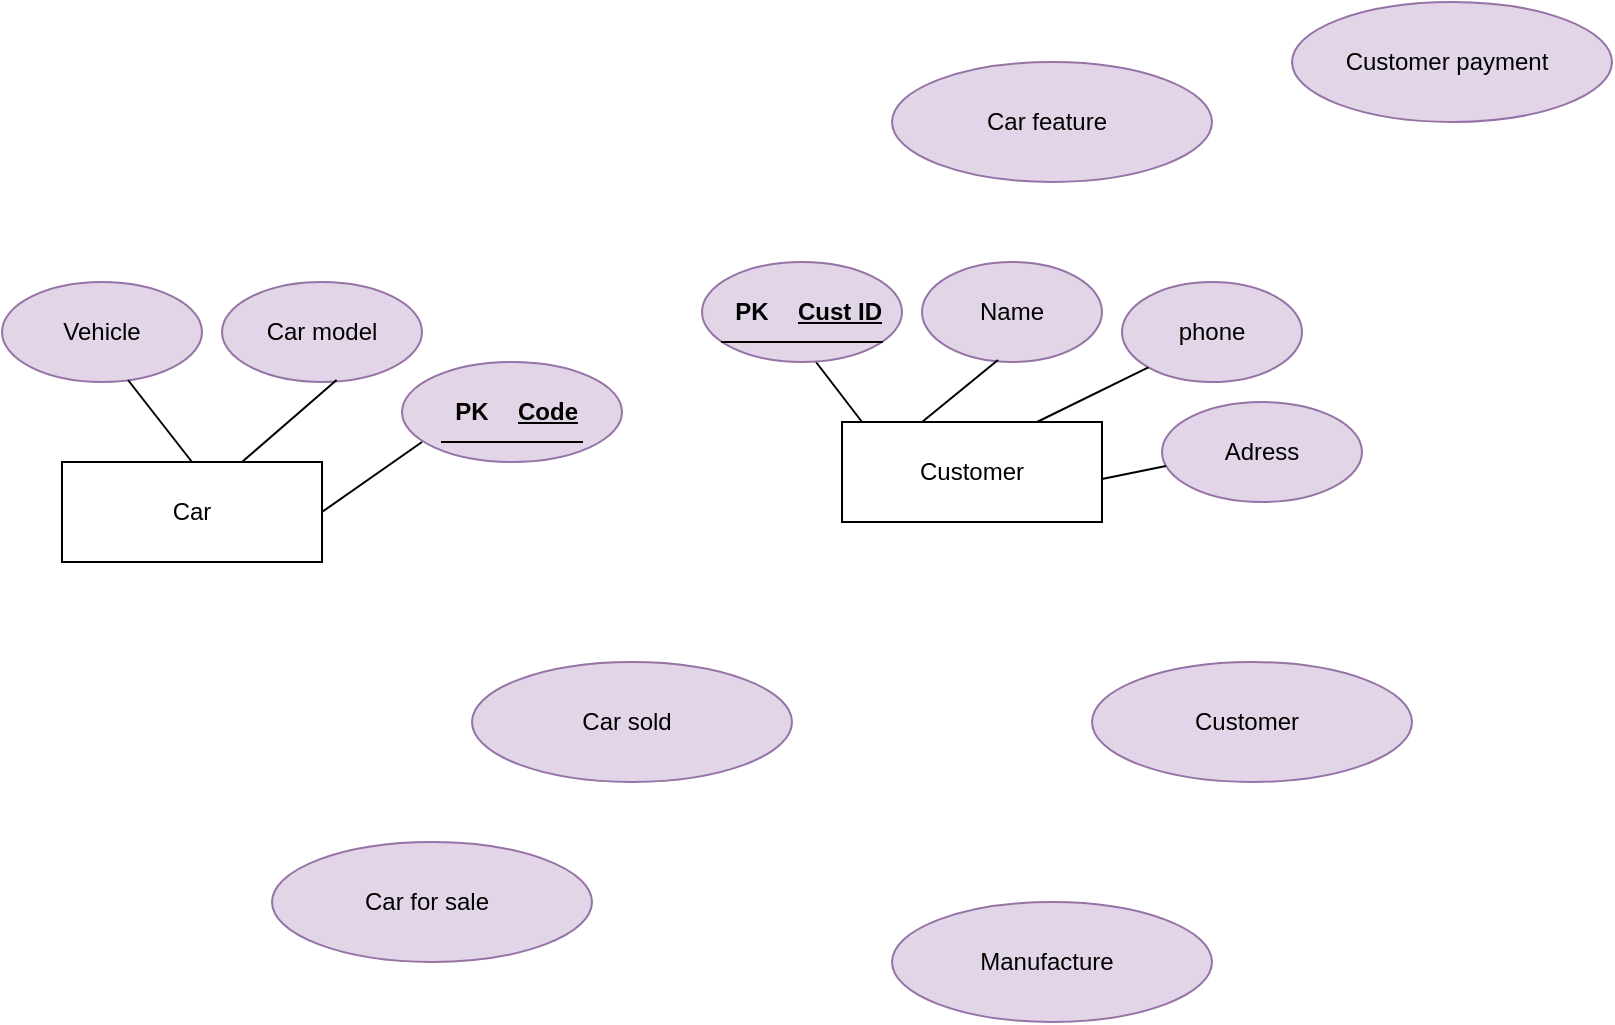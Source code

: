 <mxfile version="21.1.5" type="github">
  <diagram id="R2lEEEUBdFMjLlhIrx00" name="Page-1">
    <mxGraphModel dx="823" dy="1584" grid="1" gridSize="10" guides="1" tooltips="1" connect="1" arrows="1" fold="1" page="1" pageScale="1" pageWidth="850" pageHeight="1100" math="0" shadow="0" extFonts="Permanent Marker^https://fonts.googleapis.com/css?family=Permanent+Marker">
      <root>
        <mxCell id="0" />
        <mxCell id="1" parent="0" />
        <mxCell id="QSl6iMokwTdBmVvLgoSX-7" value="" style="group" vertex="1" connectable="0" parent="1">
          <mxGeometry x="500" y="340" width="165" height="60" as="geometry" />
        </mxCell>
        <mxCell id="QSl6iMokwTdBmVvLgoSX-8" value="" style="ellipse;whiteSpace=wrap;html=1;fillColor=#e1d5e7;strokeColor=#9673a6;" vertex="1" parent="QSl6iMokwTdBmVvLgoSX-7">
          <mxGeometry x="5" width="160" height="60" as="geometry" />
        </mxCell>
        <mxCell id="QSl6iMokwTdBmVvLgoSX-9" value="Manufacture" style="text;strokeColor=none;align=center;fillColor=none;html=1;verticalAlign=middle;whiteSpace=wrap;rounded=0;" vertex="1" parent="QSl6iMokwTdBmVvLgoSX-7">
          <mxGeometry y="13.75" width="165" height="32.5" as="geometry" />
        </mxCell>
        <mxCell id="QSl6iMokwTdBmVvLgoSX-10" value="" style="group" vertex="1" connectable="0" parent="1">
          <mxGeometry x="190" y="310" width="165" height="60" as="geometry" />
        </mxCell>
        <mxCell id="QSl6iMokwTdBmVvLgoSX-11" value="" style="ellipse;whiteSpace=wrap;html=1;fillColor=#e1d5e7;strokeColor=#9673a6;" vertex="1" parent="QSl6iMokwTdBmVvLgoSX-10">
          <mxGeometry x="5" width="160" height="60" as="geometry" />
        </mxCell>
        <mxCell id="QSl6iMokwTdBmVvLgoSX-12" value=" Car for sale" style="text;strokeColor=none;align=center;fillColor=none;html=1;verticalAlign=middle;whiteSpace=wrap;rounded=0;" vertex="1" parent="QSl6iMokwTdBmVvLgoSX-10">
          <mxGeometry y="13.75" width="165" height="32.5" as="geometry" />
        </mxCell>
        <mxCell id="QSl6iMokwTdBmVvLgoSX-13" value="" style="group" vertex="1" connectable="0" parent="1">
          <mxGeometry x="500" y="-80" width="165" height="60" as="geometry" />
        </mxCell>
        <mxCell id="QSl6iMokwTdBmVvLgoSX-14" value="" style="ellipse;whiteSpace=wrap;html=1;fillColor=#e1d5e7;strokeColor=#9673a6;" vertex="1" parent="QSl6iMokwTdBmVvLgoSX-13">
          <mxGeometry x="5" width="160" height="60" as="geometry" />
        </mxCell>
        <mxCell id="QSl6iMokwTdBmVvLgoSX-15" value=" Car feature" style="text;strokeColor=none;align=center;fillColor=none;html=1;verticalAlign=middle;whiteSpace=wrap;rounded=0;" vertex="1" parent="QSl6iMokwTdBmVvLgoSX-13">
          <mxGeometry y="13.75" width="165" height="32.5" as="geometry" />
        </mxCell>
        <mxCell id="QSl6iMokwTdBmVvLgoSX-16" value="" style="group" vertex="1" connectable="0" parent="1">
          <mxGeometry x="600" y="220" width="165" height="60" as="geometry" />
        </mxCell>
        <mxCell id="QSl6iMokwTdBmVvLgoSX-17" value="" style="ellipse;whiteSpace=wrap;html=1;fillColor=#e1d5e7;strokeColor=#9673a6;" vertex="1" parent="QSl6iMokwTdBmVvLgoSX-16">
          <mxGeometry x="5" width="160" height="60" as="geometry" />
        </mxCell>
        <mxCell id="QSl6iMokwTdBmVvLgoSX-18" value=" Customer" style="text;strokeColor=none;align=center;fillColor=none;html=1;verticalAlign=middle;whiteSpace=wrap;rounded=0;" vertex="1" parent="QSl6iMokwTdBmVvLgoSX-16">
          <mxGeometry y="13.75" width="165" height="32.5" as="geometry" />
        </mxCell>
        <mxCell id="QSl6iMokwTdBmVvLgoSX-19" value="" style="group" vertex="1" connectable="0" parent="1">
          <mxGeometry x="290" y="220" width="165" height="60" as="geometry" />
        </mxCell>
        <mxCell id="QSl6iMokwTdBmVvLgoSX-20" value="" style="ellipse;whiteSpace=wrap;html=1;fillColor=#e1d5e7;strokeColor=#9673a6;" vertex="1" parent="QSl6iMokwTdBmVvLgoSX-19">
          <mxGeometry x="5" width="160" height="60" as="geometry" />
        </mxCell>
        <mxCell id="QSl6iMokwTdBmVvLgoSX-21" value="  Car sold" style="text;strokeColor=none;align=center;fillColor=none;html=1;verticalAlign=middle;whiteSpace=wrap;rounded=0;" vertex="1" parent="QSl6iMokwTdBmVvLgoSX-19">
          <mxGeometry y="13.75" width="165" height="32.5" as="geometry" />
        </mxCell>
        <mxCell id="QSl6iMokwTdBmVvLgoSX-23" value="" style="group" vertex="1" connectable="0" parent="1">
          <mxGeometry x="700" y="-110" width="165" height="60" as="geometry" />
        </mxCell>
        <mxCell id="QSl6iMokwTdBmVvLgoSX-24" value="" style="ellipse;whiteSpace=wrap;html=1;fillColor=#e1d5e7;strokeColor=#9673a6;" vertex="1" parent="QSl6iMokwTdBmVvLgoSX-23">
          <mxGeometry x="5" width="160" height="60" as="geometry" />
        </mxCell>
        <mxCell id="QSl6iMokwTdBmVvLgoSX-25" value="    Customer payment" style="text;strokeColor=none;align=center;fillColor=none;html=1;verticalAlign=middle;whiteSpace=wrap;rounded=0;" vertex="1" parent="QSl6iMokwTdBmVvLgoSX-23">
          <mxGeometry y="13.75" width="165" height="32.5" as="geometry" />
        </mxCell>
        <mxCell id="QSl6iMokwTdBmVvLgoSX-27" value="Car" style="rounded=0;whiteSpace=wrap;html=1;" vertex="1" parent="1">
          <mxGeometry x="90" y="120" width="130" height="50" as="geometry" />
        </mxCell>
        <mxCell id="QSl6iMokwTdBmVvLgoSX-5" value="Car model" style="ellipse;whiteSpace=wrap;html=1;fillColor=#e1d5e7;strokeColor=#9673a6;container=0;" vertex="1" parent="1">
          <mxGeometry x="170" y="30" width="100" height="50" as="geometry" />
        </mxCell>
        <mxCell id="QSl6iMokwTdBmVvLgoSX-28" value="" style="endArrow=none;html=1;rounded=0;entryX=0.573;entryY=0.98;entryDx=0;entryDy=0;entryPerimeter=0;" edge="1" parent="1" target="QSl6iMokwTdBmVvLgoSX-5">
          <mxGeometry width="50" height="50" relative="1" as="geometry">
            <mxPoint x="180" y="120" as="sourcePoint" />
            <mxPoint x="220" y="80" as="targetPoint" />
          </mxGeometry>
        </mxCell>
        <mxCell id="QSl6iMokwTdBmVvLgoSX-1" value="Vehicle" style="ellipse;whiteSpace=wrap;html=1;fillColor=#e1d5e7;strokeColor=#9673a6;" vertex="1" parent="1">
          <mxGeometry x="60" y="30" width="100" height="50" as="geometry" />
        </mxCell>
        <mxCell id="QSl6iMokwTdBmVvLgoSX-29" value="" style="endArrow=none;html=1;rounded=0;entryX=0.573;entryY=0.98;entryDx=0;entryDy=0;entryPerimeter=0;exitX=0.5;exitY=0;exitDx=0;exitDy=0;" edge="1" parent="1" source="QSl6iMokwTdBmVvLgoSX-27">
          <mxGeometry width="50" height="50" relative="1" as="geometry">
            <mxPoint x="70" y="120" as="sourcePoint" />
            <mxPoint x="123" y="79" as="targetPoint" />
          </mxGeometry>
        </mxCell>
        <mxCell id="QSl6iMokwTdBmVvLgoSX-30" value="" style="ellipse;whiteSpace=wrap;html=1;fillColor=#e1d5e7;strokeColor=#9673a6;container=0;" vertex="1" parent="1">
          <mxGeometry x="260" y="70" width="110" height="50" as="geometry" />
        </mxCell>
        <mxCell id="QSl6iMokwTdBmVvLgoSX-32" value="" style="shape=table;startSize=0;container=1;collapsible=1;childLayout=tableLayout;fixedRows=1;rowLines=0;fontStyle=0;align=center;resizeLast=1;strokeColor=none;fillColor=none;collapsible=0;" vertex="1" parent="1">
          <mxGeometry x="280" y="80" width="70" height="30" as="geometry" />
        </mxCell>
        <mxCell id="QSl6iMokwTdBmVvLgoSX-33" value="" style="shape=tableRow;horizontal=0;startSize=0;swimlaneHead=0;swimlaneBody=0;fillColor=none;collapsible=0;dropTarget=0;points=[[0,0.5],[1,0.5]];portConstraint=eastwest;top=0;left=0;right=0;bottom=1;" vertex="1" parent="QSl6iMokwTdBmVvLgoSX-32">
          <mxGeometry width="70" height="30" as="geometry" />
        </mxCell>
        <mxCell id="QSl6iMokwTdBmVvLgoSX-34" value="PK" style="shape=partialRectangle;connectable=0;fillColor=none;top=0;left=0;bottom=0;right=0;fontStyle=1;overflow=hidden;whiteSpace=wrap;html=1;" vertex="1" parent="QSl6iMokwTdBmVvLgoSX-33">
          <mxGeometry width="30" height="30" as="geometry">
            <mxRectangle width="30" height="30" as="alternateBounds" />
          </mxGeometry>
        </mxCell>
        <mxCell id="QSl6iMokwTdBmVvLgoSX-35" value="Code" style="shape=partialRectangle;connectable=0;fillColor=none;top=0;left=0;bottom=0;right=0;align=left;spacingLeft=6;fontStyle=5;overflow=hidden;whiteSpace=wrap;html=1;" vertex="1" parent="QSl6iMokwTdBmVvLgoSX-33">
          <mxGeometry x="30" width="40" height="30" as="geometry">
            <mxRectangle width="40" height="30" as="alternateBounds" />
          </mxGeometry>
        </mxCell>
        <mxCell id="QSl6iMokwTdBmVvLgoSX-36" value="" style="endArrow=none;html=1;rounded=0;exitX=1;exitY=0.5;exitDx=0;exitDy=0;" edge="1" parent="1" source="QSl6iMokwTdBmVvLgoSX-27">
          <mxGeometry width="50" height="50" relative="1" as="geometry">
            <mxPoint x="220" y="150.5" as="sourcePoint" />
            <mxPoint x="270" y="110" as="targetPoint" />
          </mxGeometry>
        </mxCell>
        <mxCell id="QSl6iMokwTdBmVvLgoSX-38" value="Customer" style="rounded=0;whiteSpace=wrap;html=1;" vertex="1" parent="1">
          <mxGeometry x="480" y="100" width="130" height="50" as="geometry" />
        </mxCell>
        <mxCell id="QSl6iMokwTdBmVvLgoSX-39" value="" style="endArrow=none;html=1;rounded=0;entryX=0.57;entryY=1;entryDx=0;entryDy=0;entryPerimeter=0;exitX=0.077;exitY=0;exitDx=0;exitDy=0;exitPerimeter=0;" edge="1" parent="1" source="QSl6iMokwTdBmVvLgoSX-38" target="QSl6iMokwTdBmVvLgoSX-48">
          <mxGeometry width="50" height="50" relative="1" as="geometry">
            <mxPoint x="490" y="90" as="sourcePoint" />
            <mxPoint x="470" y="70" as="targetPoint" />
          </mxGeometry>
        </mxCell>
        <mxCell id="QSl6iMokwTdBmVvLgoSX-48" value="" style="ellipse;whiteSpace=wrap;html=1;fillColor=#e1d5e7;strokeColor=#9673a6;container=0;" vertex="1" parent="1">
          <mxGeometry x="410" y="20" width="100" height="50" as="geometry" />
        </mxCell>
        <mxCell id="QSl6iMokwTdBmVvLgoSX-49" value="" style="shape=table;startSize=0;container=1;collapsible=1;childLayout=tableLayout;fixedRows=1;rowLines=0;fontStyle=0;align=center;resizeLast=1;strokeColor=none;fillColor=none;collapsible=0;" vertex="1" parent="1">
          <mxGeometry x="420" y="30" width="80" height="30" as="geometry" />
        </mxCell>
        <mxCell id="QSl6iMokwTdBmVvLgoSX-50" value="" style="shape=tableRow;horizontal=0;startSize=0;swimlaneHead=0;swimlaneBody=0;fillColor=none;collapsible=0;dropTarget=0;points=[[0,0.5],[1,0.5]];portConstraint=eastwest;top=0;left=0;right=0;bottom=1;" vertex="1" parent="QSl6iMokwTdBmVvLgoSX-49">
          <mxGeometry width="80" height="30" as="geometry" />
        </mxCell>
        <mxCell id="QSl6iMokwTdBmVvLgoSX-51" value="PK" style="shape=partialRectangle;connectable=0;fillColor=none;top=0;left=0;bottom=0;right=0;fontStyle=1;overflow=hidden;whiteSpace=wrap;html=1;" vertex="1" parent="QSl6iMokwTdBmVvLgoSX-50">
          <mxGeometry width="30" height="30" as="geometry">
            <mxRectangle width="30" height="30" as="alternateBounds" />
          </mxGeometry>
        </mxCell>
        <mxCell id="QSl6iMokwTdBmVvLgoSX-52" value="Cust ID" style="shape=partialRectangle;connectable=0;fillColor=none;top=0;left=0;bottom=0;right=0;align=left;spacingLeft=6;fontStyle=5;overflow=hidden;whiteSpace=wrap;html=1;" vertex="1" parent="QSl6iMokwTdBmVvLgoSX-50">
          <mxGeometry x="30" width="50" height="30" as="geometry">
            <mxRectangle width="50" height="30" as="alternateBounds" />
          </mxGeometry>
        </mxCell>
        <mxCell id="QSl6iMokwTdBmVvLgoSX-53" value="Name" style="ellipse;whiteSpace=wrap;html=1;fillColor=#e1d5e7;strokeColor=#9673a6;container=0;" vertex="1" parent="1">
          <mxGeometry x="520" y="20" width="90" height="50" as="geometry" />
        </mxCell>
        <mxCell id="QSl6iMokwTdBmVvLgoSX-55" value="phone" style="ellipse;whiteSpace=wrap;html=1;fillColor=#e1d5e7;strokeColor=#9673a6;container=0;" vertex="1" parent="1">
          <mxGeometry x="620" y="30" width="90" height="50" as="geometry" />
        </mxCell>
        <mxCell id="QSl6iMokwTdBmVvLgoSX-56" value="Adress" style="ellipse;whiteSpace=wrap;html=1;fillColor=#e1d5e7;strokeColor=#9673a6;container=0;" vertex="1" parent="1">
          <mxGeometry x="640" y="90" width="100" height="50" as="geometry" />
        </mxCell>
        <mxCell id="QSl6iMokwTdBmVvLgoSX-57" value="" style="endArrow=none;html=1;rounded=0;exitX=0.308;exitY=0;exitDx=0;exitDy=0;exitPerimeter=0;entryX=0.422;entryY=0.98;entryDx=0;entryDy=0;entryPerimeter=0;" edge="1" parent="1" source="QSl6iMokwTdBmVvLgoSX-38" target="QSl6iMokwTdBmVvLgoSX-53">
          <mxGeometry width="50" height="50" relative="1" as="geometry">
            <mxPoint x="500" y="110" as="sourcePoint" />
            <mxPoint x="550" y="70" as="targetPoint" />
          </mxGeometry>
        </mxCell>
        <mxCell id="QSl6iMokwTdBmVvLgoSX-58" value="" style="endArrow=none;html=1;rounded=0;exitX=0.75;exitY=0;exitDx=0;exitDy=0;entryX=0;entryY=1;entryDx=0;entryDy=0;" edge="1" parent="1" source="QSl6iMokwTdBmVvLgoSX-38" target="QSl6iMokwTdBmVvLgoSX-55">
          <mxGeometry width="50" height="50" relative="1" as="geometry">
            <mxPoint x="510" y="120" as="sourcePoint" />
            <mxPoint x="570" y="90" as="targetPoint" />
          </mxGeometry>
        </mxCell>
        <mxCell id="QSl6iMokwTdBmVvLgoSX-59" value="" style="endArrow=none;html=1;rounded=0;exitX=0.75;exitY=0;exitDx=0;exitDy=0;entryX=0.02;entryY=0.64;entryDx=0;entryDy=0;entryPerimeter=0;" edge="1" parent="1" target="QSl6iMokwTdBmVvLgoSX-56">
          <mxGeometry width="50" height="50" relative="1" as="geometry">
            <mxPoint x="610" y="128.5" as="sourcePoint" />
            <mxPoint x="665" y="101.5" as="targetPoint" />
          </mxGeometry>
        </mxCell>
      </root>
    </mxGraphModel>
  </diagram>
</mxfile>
